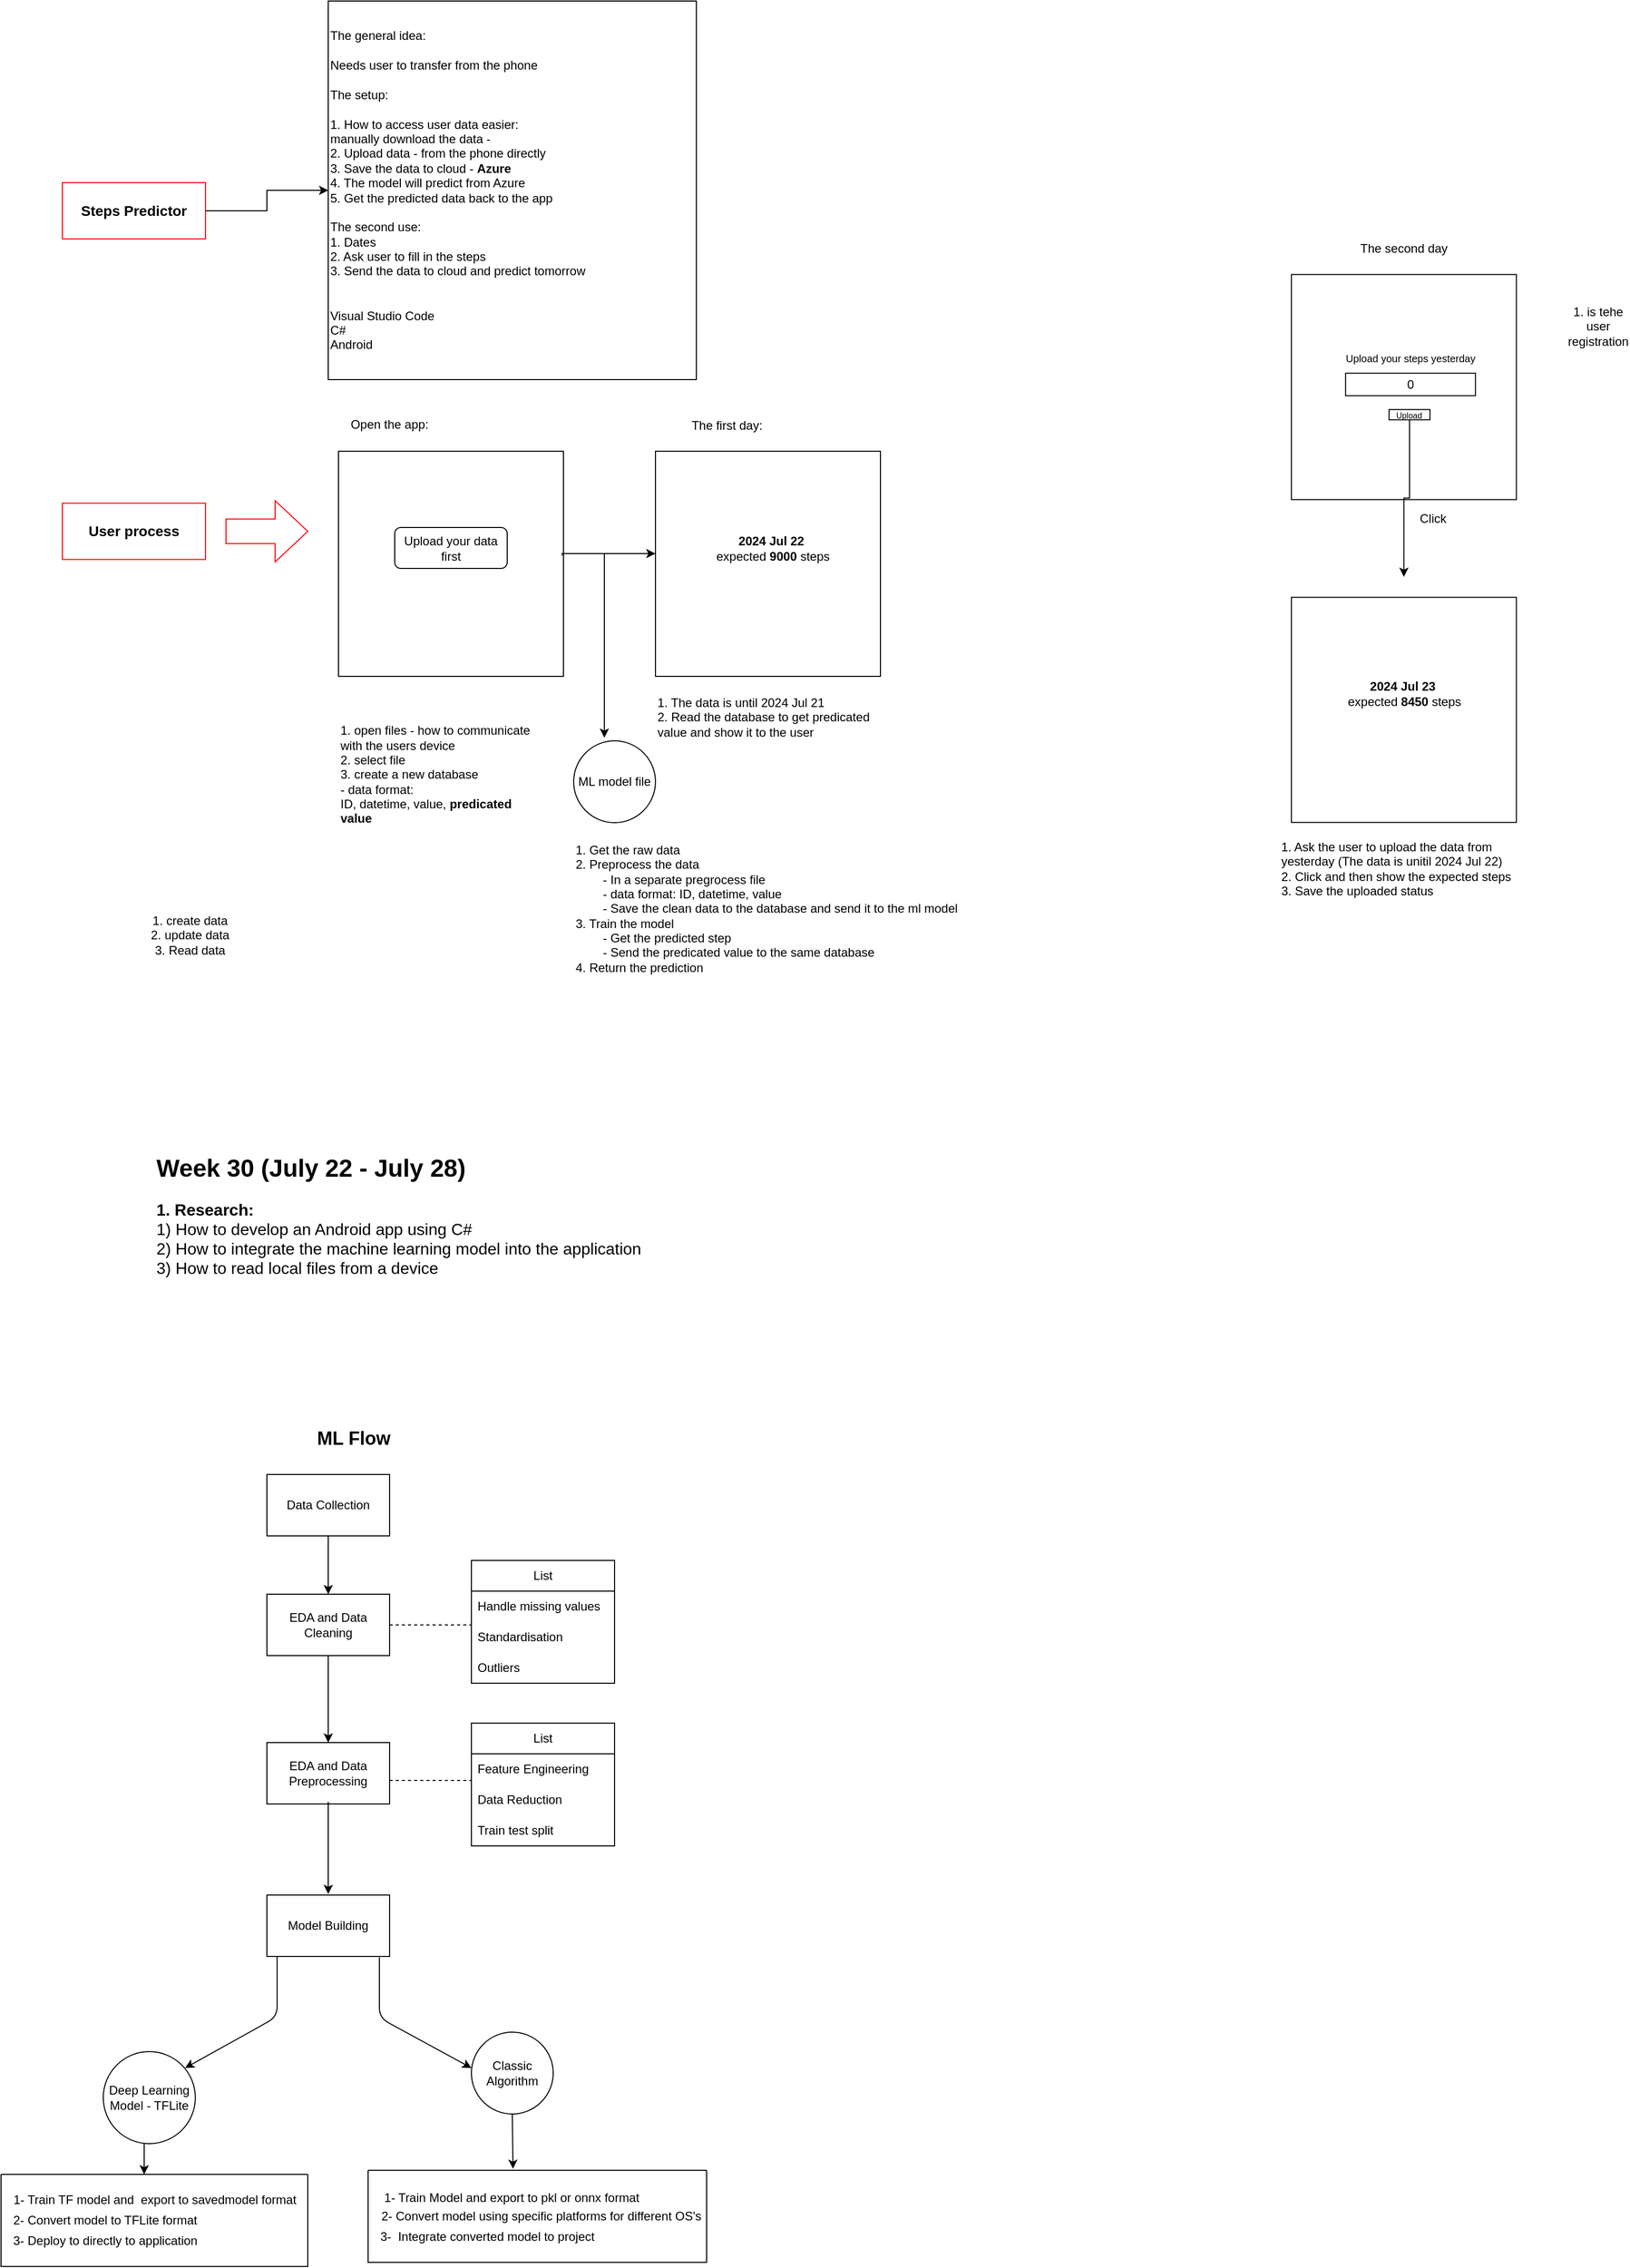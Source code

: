 <mxfile>
    <diagram name="Page-1" id="LX_qo-Hpl9w2MyAxb0YF">
        <mxGraphModel dx="3105" dy="2577" grid="1" gridSize="10" guides="1" tooltips="1" connect="1" arrows="1" fold="1" page="1" pageScale="1" pageWidth="827" pageHeight="1169" math="0" shadow="0">
            <root>
                <mxCell id="0"/>
                <mxCell id="1" parent="0"/>
                <mxCell id="Lw-I1L2H1XPd6LwriKKZ-3" value="" style="edgeStyle=orthogonalEdgeStyle;rounded=0;orthogonalLoop=1;jettySize=auto;html=1;" parent="1" source="Lw-I1L2H1XPd6LwriKKZ-1" target="Lw-I1L2H1XPd6LwriKKZ-2" edge="1">
                    <mxGeometry relative="1" as="geometry"/>
                </mxCell>
                <mxCell id="Lw-I1L2H1XPd6LwriKKZ-1" value="&lt;b&gt;&lt;font style=&quot;font-size: 14px;&quot;&gt;Steps Predictor&lt;/font&gt;&lt;/b&gt;" style="text;html=1;align=center;verticalAlign=middle;whiteSpace=wrap;rounded=0;strokeColor=#FF0000;" parent="1" vertex="1">
                    <mxGeometry x="70" y="-942.5" width="140" height="55" as="geometry"/>
                </mxCell>
                <mxCell id="Lw-I1L2H1XPd6LwriKKZ-2" value="&lt;div&gt;The general idea:&lt;/div&gt;&lt;div&gt;&lt;br&gt;&lt;/div&gt;&lt;div&gt;Needs user to transfer from the phone&lt;/div&gt;&lt;div&gt;&lt;br&gt;&lt;/div&gt;&lt;div&gt;The setup:&lt;/div&gt;&lt;div&gt;&lt;br&gt;&lt;/div&gt;&lt;div&gt;1. How to access user data easier:&amp;nbsp;&lt;/div&gt;&lt;div&gt;manually download the data -&amp;nbsp;&lt;/div&gt;&lt;div&gt;2. Upload data - from the phone directly&lt;/div&gt;&lt;div&gt;3. Save the data to cloud - &lt;b&gt;Azure&lt;/b&gt;&lt;/div&gt;&lt;div&gt;4. The model will predict from Azure&lt;/div&gt;&lt;div&gt;5. Get the predicted data back to the app&lt;/div&gt;&lt;div&gt;&lt;br&gt;&lt;/div&gt;&lt;div&gt;The second use:&lt;div&gt;1. Dates&lt;/div&gt;&lt;div&gt;2. Ask user to fill in the steps&amp;nbsp;&lt;/div&gt;&lt;div&gt;3. Send the data to cloud and predict tomorrow&lt;/div&gt;&lt;/div&gt;&lt;div&gt;&lt;br&gt;&lt;/div&gt;&lt;div&gt;&lt;br&gt;&lt;/div&gt;&lt;div&gt;Visual Studio Code&lt;/div&gt;&lt;div&gt;C#&lt;/div&gt;&lt;div&gt;Android&lt;/div&gt;" style="whiteSpace=wrap;html=1;align=left;" parent="1" vertex="1">
                    <mxGeometry x="330" y="-1120" width="360" height="370" as="geometry"/>
                </mxCell>
                <mxCell id="Lw-I1L2H1XPd6LwriKKZ-4" value="" style="whiteSpace=wrap;html=1;aspect=fixed;" parent="1" vertex="1">
                    <mxGeometry x="340" y="-680" width="220" height="220" as="geometry"/>
                </mxCell>
                <mxCell id="Lw-I1L2H1XPd6LwriKKZ-32" value="" style="edgeStyle=orthogonalEdgeStyle;rounded=0;orthogonalLoop=1;jettySize=auto;html=1;exitX=0.994;exitY=0.463;exitDx=0;exitDy=0;exitPerimeter=0;" parent="1" source="Lw-I1L2H1XPd6LwriKKZ-4" target="Lw-I1L2H1XPd6LwriKKZ-9" edge="1">
                    <mxGeometry relative="1" as="geometry">
                        <mxPoint x="570" y="-580" as="sourcePoint"/>
                        <Array as="points">
                            <mxPoint x="559" y="-580"/>
                        </Array>
                    </mxGeometry>
                </mxCell>
                <mxCell id="Lw-I1L2H1XPd6LwriKKZ-6" value="Upload your data first" style="rounded=1;whiteSpace=wrap;html=1;" parent="1" vertex="1">
                    <mxGeometry x="395" y="-605.5" width="110" height="40" as="geometry"/>
                </mxCell>
                <mxCell id="Lw-I1L2H1XPd6LwriKKZ-9" value="" style="whiteSpace=wrap;html=1;aspect=fixed;" parent="1" vertex="1">
                    <mxGeometry x="650" y="-680" width="220" height="220" as="geometry"/>
                </mxCell>
                <mxCell id="Lw-I1L2H1XPd6LwriKKZ-10" value="&lt;b&gt;2024 Jul 22&amp;nbsp; &lt;/b&gt;expected&amp;nbsp;&lt;span style=&quot;background-color: initial;&quot;&gt;&lt;b&gt;9000&lt;/b&gt;&amp;nbsp;&lt;/span&gt;&lt;span style=&quot;background-color: initial;&quot;&gt;steps&lt;/span&gt;" style="text;html=1;align=center;verticalAlign=middle;whiteSpace=wrap;rounded=0;" parent="1" vertex="1">
                    <mxGeometry x="710" y="-593" width="110" height="15" as="geometry"/>
                </mxCell>
                <mxCell id="Lw-I1L2H1XPd6LwriKKZ-15" value="" style="whiteSpace=wrap;html=1;aspect=fixed;" parent="1" vertex="1">
                    <mxGeometry x="1271.87" y="-852.75" width="220" height="220" as="geometry"/>
                </mxCell>
                <mxCell id="Lw-I1L2H1XPd6LwriKKZ-24" value="The first day:" style="text;html=1;align=center;verticalAlign=middle;whiteSpace=wrap;rounded=0;" parent="1" vertex="1">
                    <mxGeometry x="670" y="-720" width="100" height="30" as="geometry"/>
                </mxCell>
                <mxCell id="Lw-I1L2H1XPd6LwriKKZ-25" value="The second day" style="text;html=1;align=center;verticalAlign=middle;whiteSpace=wrap;rounded=0;" parent="1" vertex="1">
                    <mxGeometry x="1321.87" y="-892.75" width="120" height="30" as="geometry"/>
                </mxCell>
                <mxCell id="Lw-I1L2H1XPd6LwriKKZ-27" value="0" style="rounded=0;whiteSpace=wrap;html=1;" parent="1" vertex="1">
                    <mxGeometry x="1324.87" y="-756.25" width="127" height="22" as="geometry"/>
                </mxCell>
                <mxCell id="Lw-I1L2H1XPd6LwriKKZ-28" value="&lt;font style=&quot;font-size: 10px;&quot;&gt;Upload your steps yesterday&lt;/font&gt;" style="text;html=1;align=center;verticalAlign=middle;whiteSpace=wrap;rounded=0;" parent="1" vertex="1">
                    <mxGeometry x="1305.87" y="-790.75" width="165" height="40" as="geometry"/>
                </mxCell>
                <mxCell id="Lw-I1L2H1XPd6LwriKKZ-46" value="" style="edgeStyle=orthogonalEdgeStyle;rounded=0;orthogonalLoop=1;jettySize=auto;html=1;" parent="1" source="Lw-I1L2H1XPd6LwriKKZ-31" edge="1">
                    <mxGeometry relative="1" as="geometry">
                        <mxPoint x="1381.87" y="-557.25" as="targetPoint"/>
                        <Array as="points">
                            <mxPoint x="1387.87" y="-634.25"/>
                            <mxPoint x="1382.87" y="-634.25"/>
                        </Array>
                    </mxGeometry>
                </mxCell>
                <mxCell id="Lw-I1L2H1XPd6LwriKKZ-31" value="&lt;font style=&quot;font-size: 8px;&quot;&gt;Upload&lt;/font&gt;" style="rounded=0;whiteSpace=wrap;html=1;" parent="1" vertex="1">
                    <mxGeometry x="1367.37" y="-720.75" width="40" height="10" as="geometry"/>
                </mxCell>
                <mxCell id="Lw-I1L2H1XPd6LwriKKZ-33" value="1&lt;span style=&quot;background-color: initial;&quot;&gt;. The data is until 2024 Jul 21&lt;/span&gt;&lt;div&gt;&lt;span style=&quot;background-color: initial;&quot;&gt;2. Read the database to get predicated value and show it to the user&lt;/span&gt;&lt;/div&gt;" style="text;html=1;align=left;verticalAlign=middle;whiteSpace=wrap;rounded=0;" parent="1" vertex="1">
                    <mxGeometry x="650" y="-450.25" width="220" height="60" as="geometry"/>
                </mxCell>
                <mxCell id="Lw-I1L2H1XPd6LwriKKZ-42" value="" style="whiteSpace=wrap;html=1;aspect=fixed;" parent="1" vertex="1">
                    <mxGeometry x="1271.87" y="-537.25" width="220" height="220" as="geometry"/>
                </mxCell>
                <mxCell id="Lw-I1L2H1XPd6LwriKKZ-44" value="&lt;b&gt;2024 Jul 23&amp;nbsp;&lt;/b&gt;&lt;div&gt;expected&amp;nbsp;&lt;span style=&quot;background-color: initial;&quot;&gt;&lt;b&gt;8450&lt;/b&gt;&amp;nbsp;&lt;/span&gt;&lt;span style=&quot;background-color: initial;&quot;&gt;steps&lt;/span&gt;&lt;/div&gt;" style="text;html=1;align=center;verticalAlign=middle;whiteSpace=wrap;rounded=0;" parent="1" vertex="1">
                    <mxGeometry x="1285.62" y="-450.25" width="192.5" height="15" as="geometry"/>
                </mxCell>
                <mxCell id="Lw-I1L2H1XPd6LwriKKZ-47" value="Click" style="text;html=1;align=center;verticalAlign=middle;resizable=0;points=[];autosize=1;strokeColor=none;fillColor=none;" parent="1" vertex="1">
                    <mxGeometry x="1384.87" y="-629.25" width="50" height="30" as="geometry"/>
                </mxCell>
                <mxCell id="Lw-I1L2H1XPd6LwriKKZ-48" value="1. Ask the user to upload the data from yesterday (The data is unitil 2024 Jul 22)&lt;div&gt;2. Click and then show the expected steps&lt;/div&gt;&lt;div&gt;3. Save the uploaded status&lt;/div&gt;" style="text;html=1;align=left;verticalAlign=middle;whiteSpace=wrap;rounded=0;" parent="1" vertex="1">
                    <mxGeometry x="1260" y="-297.25" width="243.75" height="50" as="geometry"/>
                </mxCell>
                <mxCell id="Lw-I1L2H1XPd6LwriKKZ-51" value="1. create data&lt;div&gt;2. update data&lt;/div&gt;&lt;div&gt;3. Read data&lt;/div&gt;&lt;div&gt;&lt;br&gt;&lt;/div&gt;" style="text;html=1;align=center;verticalAlign=middle;whiteSpace=wrap;rounded=0;" parent="1" vertex="1">
                    <mxGeometry x="110" y="-220" width="170" height="40" as="geometry"/>
                </mxCell>
                <mxCell id="Lw-I1L2H1XPd6LwriKKZ-52" value="1. is tehe user registration" style="text;html=1;align=center;verticalAlign=middle;whiteSpace=wrap;rounded=0;" parent="1" vertex="1">
                    <mxGeometry x="1541.87" y="-817.25" width="60" height="30" as="geometry"/>
                </mxCell>
                <mxCell id="Lw-I1L2H1XPd6LwriKKZ-56" value="ML model file" style="ellipse;whiteSpace=wrap;html=1;aspect=fixed;" parent="1" vertex="1">
                    <mxGeometry x="570" y="-397" width="80" height="80" as="geometry"/>
                </mxCell>
                <mxCell id="Lw-I1L2H1XPd6LwriKKZ-57" value="" style="endArrow=classic;html=1;rounded=0;" parent="1" edge="1">
                    <mxGeometry width="50" height="50" relative="1" as="geometry">
                        <mxPoint x="600" y="-580" as="sourcePoint"/>
                        <mxPoint x="600" y="-400" as="targetPoint"/>
                    </mxGeometry>
                </mxCell>
                <mxCell id="Lw-I1L2H1XPd6LwriKKZ-58" value="1. open files - how to communicate with the users device&lt;div&gt;2. select file&lt;/div&gt;&lt;div&gt;3. create a new database&lt;/div&gt;&lt;div&gt;- data format:&lt;/div&gt;&lt;div&gt;ID, datetime, value, &lt;b&gt;predicated value&lt;/b&gt;&lt;br&gt;&lt;/div&gt;" style="text;html=1;align=left;verticalAlign=middle;whiteSpace=wrap;rounded=0;" parent="1" vertex="1">
                    <mxGeometry x="340" y="-431.5" width="200" height="134.25" as="geometry"/>
                </mxCell>
                <mxCell id="Lw-I1L2H1XPd6LwriKKZ-67" value="1. Get the raw data&amp;nbsp;&lt;div&gt;2. Preprocess the data&lt;/div&gt;&lt;div&gt;&lt;span style=&quot;white-space: pre;&quot;&gt;&#9;&lt;/span&gt;- In a separate pregrocess file&lt;br&gt;&lt;/div&gt;&lt;div&gt;&lt;span style=&quot;white-space: pre;&quot;&gt;&#9;&lt;/span&gt;- data format: ID, datetime, value&lt;br&gt;&lt;/div&gt;&lt;div&gt;&lt;span style=&quot;white-space: pre;&quot;&gt;&#9;&lt;/span&gt;- Save the clean data to the database and send it to the ml model&lt;br&gt;&lt;/div&gt;&lt;div&gt;3. Train the model&lt;/div&gt;&lt;div&gt;&lt;span style=&quot;white-space: pre;&quot;&gt;&#9;&lt;/span&gt;- Get the predicted step&lt;br&gt;&lt;/div&gt;&lt;div&gt;&lt;span style=&quot;white-space: pre;&quot;&gt;&#9;&lt;/span&gt;- Send the predicated value to the same database&lt;br&gt;&lt;/div&gt;&lt;div&gt;4. Return the prediction&lt;/div&gt;" style="text;html=1;align=left;verticalAlign=middle;whiteSpace=wrap;rounded=0;" parent="1" vertex="1">
                    <mxGeometry x="570" y="-280" width="390" height="94.25" as="geometry"/>
                </mxCell>
                <mxCell id="Lw-I1L2H1XPd6LwriKKZ-68" style="edgeStyle=orthogonalEdgeStyle;rounded=0;orthogonalLoop=1;jettySize=auto;html=1;exitX=0.5;exitY=1;exitDx=0;exitDy=0;" parent="1" source="Lw-I1L2H1XPd6LwriKKZ-1" target="Lw-I1L2H1XPd6LwriKKZ-1" edge="1">
                    <mxGeometry relative="1" as="geometry"/>
                </mxCell>
                <mxCell id="Lw-I1L2H1XPd6LwriKKZ-71" value="&lt;b&gt;&lt;font style=&quot;font-size: 14px;&quot;&gt;User process&lt;/font&gt;&lt;/b&gt;" style="text;html=1;align=center;verticalAlign=middle;whiteSpace=wrap;rounded=0;strokeColor=#FF0000;" parent="1" vertex="1">
                    <mxGeometry x="70" y="-629.25" width="140" height="55" as="geometry"/>
                </mxCell>
                <mxCell id="Lw-I1L2H1XPd6LwriKKZ-72" value="" style="shape=singleArrow;whiteSpace=wrap;html=1;arrowWidth=0.4;arrowSize=0.4;fillColor=none;strokeColor=#FF0000;gradientColor=none;rounded=0;" parent="1" vertex="1">
                    <mxGeometry x="230" y="-631.75" width="80" height="60" as="geometry"/>
                </mxCell>
                <mxCell id="Lw-I1L2H1XPd6LwriKKZ-74" value="Open the app:" style="text;html=1;align=center;verticalAlign=middle;whiteSpace=wrap;rounded=0;" parent="1" vertex="1">
                    <mxGeometry x="340" y="-720.75" width="100" height="30" as="geometry"/>
                </mxCell>
                <mxCell id="2" value="&lt;h1 style=&quot;margin-top: 0px;&quot;&gt;Week 30 (July 22 - July 28)&lt;/h1&gt;&lt;div&gt;&lt;font size=&quot;3&quot;&gt;&lt;b&gt;1. Research:&amp;nbsp;&lt;/b&gt;&lt;/font&gt;&lt;/div&gt;&lt;div&gt;&lt;font size=&quot;3&quot;&gt;1) How to develop an Android app using C#&lt;/font&gt;&lt;/div&gt;&lt;div&gt;&lt;font size=&quot;3&quot;&gt;2) How to integrate the machine learning model into the application&lt;/font&gt;&lt;/div&gt;&lt;div&gt;&lt;font size=&quot;3&quot;&gt;3) How to read local files from a device&lt;/font&gt;&lt;/div&gt;&lt;div&gt;&lt;br&gt;&lt;/div&gt;&lt;div&gt;&lt;br&gt;&lt;/div&gt;" style="text;html=1;whiteSpace=wrap;overflow=hidden;rounded=0;" parent="1" vertex="1">
                    <mxGeometry x="160" width="720" height="180" as="geometry"/>
                </mxCell>
                <mxCell id="3" value="Data Collection" style="rounded=0;whiteSpace=wrap;html=1;" vertex="1" parent="1">
                    <mxGeometry x="270" y="320" width="120" height="60" as="geometry"/>
                </mxCell>
                <mxCell id="4" value="EDA and Data Preprocessing" style="rounded=0;whiteSpace=wrap;html=1;" vertex="1" parent="1">
                    <mxGeometry x="270" y="582" width="120" height="60" as="geometry"/>
                </mxCell>
                <mxCell id="5" value="EDA and Data Cleaning" style="rounded=0;whiteSpace=wrap;html=1;" vertex="1" parent="1">
                    <mxGeometry x="270" y="437" width="120" height="60" as="geometry"/>
                </mxCell>
                <mxCell id="6" value="" style="endArrow=none;dashed=1;html=1;" edge="1" parent="1">
                    <mxGeometry width="50" height="50" relative="1" as="geometry">
                        <mxPoint x="390" y="467" as="sourcePoint"/>
                        <mxPoint x="470" y="467" as="targetPoint"/>
                    </mxGeometry>
                </mxCell>
                <mxCell id="7" value="List" style="swimlane;fontStyle=0;childLayout=stackLayout;horizontal=1;startSize=30;horizontalStack=0;resizeParent=1;resizeParentMax=0;resizeLast=0;collapsible=1;marginBottom=0;whiteSpace=wrap;html=1;" vertex="1" parent="1">
                    <mxGeometry x="470" y="404" width="140" height="120" as="geometry"/>
                </mxCell>
                <mxCell id="8" value="Handle missing values" style="text;strokeColor=none;fillColor=none;align=left;verticalAlign=middle;spacingLeft=4;spacingRight=4;overflow=hidden;points=[[0,0.5],[1,0.5]];portConstraint=eastwest;rotatable=0;whiteSpace=wrap;html=1;" vertex="1" parent="7">
                    <mxGeometry y="30" width="140" height="30" as="geometry"/>
                </mxCell>
                <mxCell id="9" value="Standardisation" style="text;strokeColor=none;fillColor=none;align=left;verticalAlign=middle;spacingLeft=4;spacingRight=4;overflow=hidden;points=[[0,0.5],[1,0.5]];portConstraint=eastwest;rotatable=0;whiteSpace=wrap;html=1;" vertex="1" parent="7">
                    <mxGeometry y="60" width="140" height="30" as="geometry"/>
                </mxCell>
                <mxCell id="10" value="Outliers" style="text;strokeColor=none;fillColor=none;align=left;verticalAlign=middle;spacingLeft=4;spacingRight=4;overflow=hidden;points=[[0,0.5],[1,0.5]];portConstraint=eastwest;rotatable=0;whiteSpace=wrap;html=1;" vertex="1" parent="7">
                    <mxGeometry y="90" width="140" height="30" as="geometry"/>
                </mxCell>
                <mxCell id="11" value="List" style="swimlane;fontStyle=0;childLayout=stackLayout;horizontal=1;startSize=30;horizontalStack=0;resizeParent=1;resizeParentMax=0;resizeLast=0;collapsible=1;marginBottom=0;whiteSpace=wrap;html=1;" vertex="1" parent="1">
                    <mxGeometry x="470" y="563" width="140" height="120" as="geometry"/>
                </mxCell>
                <mxCell id="12" value="Feature Engineering&amp;nbsp;" style="text;strokeColor=none;fillColor=none;align=left;verticalAlign=middle;spacingLeft=4;spacingRight=4;overflow=hidden;points=[[0,0.5],[1,0.5]];portConstraint=eastwest;rotatable=0;whiteSpace=wrap;html=1;" vertex="1" parent="11">
                    <mxGeometry y="30" width="140" height="30" as="geometry"/>
                </mxCell>
                <mxCell id="13" value="Data Reduction" style="text;strokeColor=none;fillColor=none;align=left;verticalAlign=middle;spacingLeft=4;spacingRight=4;overflow=hidden;points=[[0,0.5],[1,0.5]];portConstraint=eastwest;rotatable=0;whiteSpace=wrap;html=1;" vertex="1" parent="11">
                    <mxGeometry y="60" width="140" height="30" as="geometry"/>
                </mxCell>
                <mxCell id="14" value="Train test split" style="text;strokeColor=none;fillColor=none;align=left;verticalAlign=middle;spacingLeft=4;spacingRight=4;overflow=hidden;points=[[0,0.5],[1,0.5]];portConstraint=eastwest;rotatable=0;whiteSpace=wrap;html=1;" vertex="1" parent="11">
                    <mxGeometry y="90" width="140" height="30" as="geometry"/>
                </mxCell>
                <mxCell id="15" value="" style="endArrow=none;dashed=1;html=1;" edge="1" parent="1">
                    <mxGeometry width="50" height="50" relative="1" as="geometry">
                        <mxPoint x="390" y="619" as="sourcePoint"/>
                        <mxPoint x="470" y="619" as="targetPoint"/>
                    </mxGeometry>
                </mxCell>
                <mxCell id="16" value="Model Building" style="rounded=0;whiteSpace=wrap;html=1;" vertex="1" parent="1">
                    <mxGeometry x="270" y="731" width="120" height="60" as="geometry"/>
                </mxCell>
                <mxCell id="17" value="" style="endArrow=classic;html=1;" edge="1" parent="1">
                    <mxGeometry width="50" height="50" relative="1" as="geometry">
                        <mxPoint x="280" y="791" as="sourcePoint"/>
                        <mxPoint x="190" y="900" as="targetPoint"/>
                        <Array as="points">
                            <mxPoint x="280" y="850"/>
                        </Array>
                    </mxGeometry>
                </mxCell>
                <mxCell id="18" value="" style="endArrow=classic;html=1;" edge="1" parent="1">
                    <mxGeometry width="50" height="50" relative="1" as="geometry">
                        <mxPoint x="380" y="792" as="sourcePoint"/>
                        <mxPoint x="470" y="900" as="targetPoint"/>
                        <Array as="points">
                            <mxPoint x="380" y="851"/>
                        </Array>
                    </mxGeometry>
                </mxCell>
                <mxCell id="19" value="Deep Learning&lt;br&gt;Model - TFLite" style="ellipse;whiteSpace=wrap;html=1;aspect=fixed;" vertex="1" parent="1">
                    <mxGeometry x="110" y="884" width="90" height="90" as="geometry"/>
                </mxCell>
                <mxCell id="20" value="Classic Algorithm" style="ellipse;whiteSpace=wrap;html=1;aspect=fixed;" vertex="1" parent="1">
                    <mxGeometry x="470" y="865" width="80" height="80" as="geometry"/>
                </mxCell>
                <mxCell id="21" value="" style="endArrow=classic;html=1;" edge="1" parent="1">
                    <mxGeometry width="50" height="50" relative="1" as="geometry">
                        <mxPoint x="150" y="974" as="sourcePoint"/>
                        <mxPoint x="150" y="1004" as="targetPoint"/>
                    </mxGeometry>
                </mxCell>
                <mxCell id="22" value="" style="swimlane;startSize=0;" vertex="1" parent="1">
                    <mxGeometry x="10" y="1004" width="300" height="90" as="geometry"/>
                </mxCell>
                <mxCell id="23" value="&lt;span style=&quot;&quot;&gt;1- Train TF model and&amp;nbsp; export to savedmodel format&lt;/span&gt;" style="text;html=1;align=center;verticalAlign=middle;resizable=0;points=[];autosize=1;strokeColor=none;fillColor=none;" vertex="1" parent="22">
                    <mxGeometry y="10" width="300" height="30" as="geometry"/>
                </mxCell>
                <mxCell id="24" value="&lt;span style=&quot;&quot;&gt;2- Convert model to TFLite format&lt;/span&gt;" style="text;html=1;align=left;verticalAlign=middle;resizable=0;points=[];autosize=1;strokeColor=none;fillColor=none;" vertex="1" parent="22">
                    <mxGeometry x="10" y="30" width="200" height="30" as="geometry"/>
                </mxCell>
                <mxCell id="25" value="&lt;span style=&quot;&quot;&gt;3- Deploy to directly to application&lt;/span&gt;" style="text;html=1;align=left;verticalAlign=middle;resizable=0;points=[];autosize=1;strokeColor=none;fillColor=none;" vertex="1" parent="22">
                    <mxGeometry x="10" y="50" width="200" height="30" as="geometry"/>
                </mxCell>
                <mxCell id="26" value="" style="endArrow=classic;html=1;exitX=0.5;exitY=1;exitDx=0;exitDy=0;entryX=0.428;entryY=-0.016;entryDx=0;entryDy=0;entryPerimeter=0;" edge="1" parent="1" source="20" target="27">
                    <mxGeometry width="50" height="50" relative="1" as="geometry">
                        <mxPoint x="530" y="1000" as="sourcePoint"/>
                        <mxPoint x="510" y="990" as="targetPoint"/>
                    </mxGeometry>
                </mxCell>
                <mxCell id="27" value="" style="swimlane;startSize=0;" vertex="1" parent="1">
                    <mxGeometry x="369" y="1000" width="331" height="90" as="geometry"/>
                </mxCell>
                <mxCell id="28" value="&lt;span style=&quot;&quot;&gt;1- Train Model and export to pkl or onnx format&lt;/span&gt;" style="text;html=1;align=center;verticalAlign=middle;resizable=0;points=[];autosize=1;strokeColor=none;fillColor=none;" vertex="1" parent="27">
                    <mxGeometry x="5" y="12" width="270" height="30" as="geometry"/>
                </mxCell>
                <mxCell id="29" value="&lt;span style=&quot;&quot;&gt;2- Convert model using specific platforms for different OS's&lt;/span&gt;" style="text;html=1;align=left;verticalAlign=middle;resizable=0;points=[];autosize=1;strokeColor=none;fillColor=none;" vertex="1" parent="27">
                    <mxGeometry x="11" y="30" width="340" height="30" as="geometry"/>
                </mxCell>
                <mxCell id="30" value="&lt;span style=&quot;&quot;&gt;3-&amp;nbsp; Integrate converted model to project&amp;nbsp;&amp;nbsp;&lt;/span&gt;" style="text;html=1;align=left;verticalAlign=middle;resizable=0;points=[];autosize=1;strokeColor=none;fillColor=none;" vertex="1" parent="27">
                    <mxGeometry x="10" y="50" width="240" height="30" as="geometry"/>
                </mxCell>
                <mxCell id="31" value="" style="endArrow=classic;html=1;" edge="1" parent="1" target="5">
                    <mxGeometry width="50" height="50" relative="1" as="geometry">
                        <mxPoint x="330" y="380" as="sourcePoint"/>
                        <mxPoint x="330" y="430" as="targetPoint"/>
                    </mxGeometry>
                </mxCell>
                <mxCell id="32" value="" style="endArrow=classic;html=1;entryX=0.5;entryY=0;entryDx=0;entryDy=0;" edge="1" parent="1" target="4">
                    <mxGeometry width="50" height="50" relative="1" as="geometry">
                        <mxPoint x="330" y="497" as="sourcePoint"/>
                        <mxPoint x="330" y="554" as="targetPoint"/>
                    </mxGeometry>
                </mxCell>
                <mxCell id="33" value="" style="endArrow=classic;html=1;" edge="1" parent="1">
                    <mxGeometry width="50" height="50" relative="1" as="geometry">
                        <mxPoint x="330" y="640" as="sourcePoint"/>
                        <mxPoint x="330" y="730" as="targetPoint"/>
                    </mxGeometry>
                </mxCell>
                <mxCell id="34" value="&lt;b&gt;&lt;font style=&quot;font-size: 18px;&quot;&gt;ML Flow&lt;/font&gt;&lt;/b&gt;" style="text;html=1;strokeColor=none;fillColor=none;align=center;verticalAlign=middle;whiteSpace=wrap;rounded=0;" vertex="1" parent="1">
                    <mxGeometry x="100" y="270" width="510" height="30" as="geometry"/>
                </mxCell>
            </root>
        </mxGraphModel>
    </diagram>
</mxfile>
